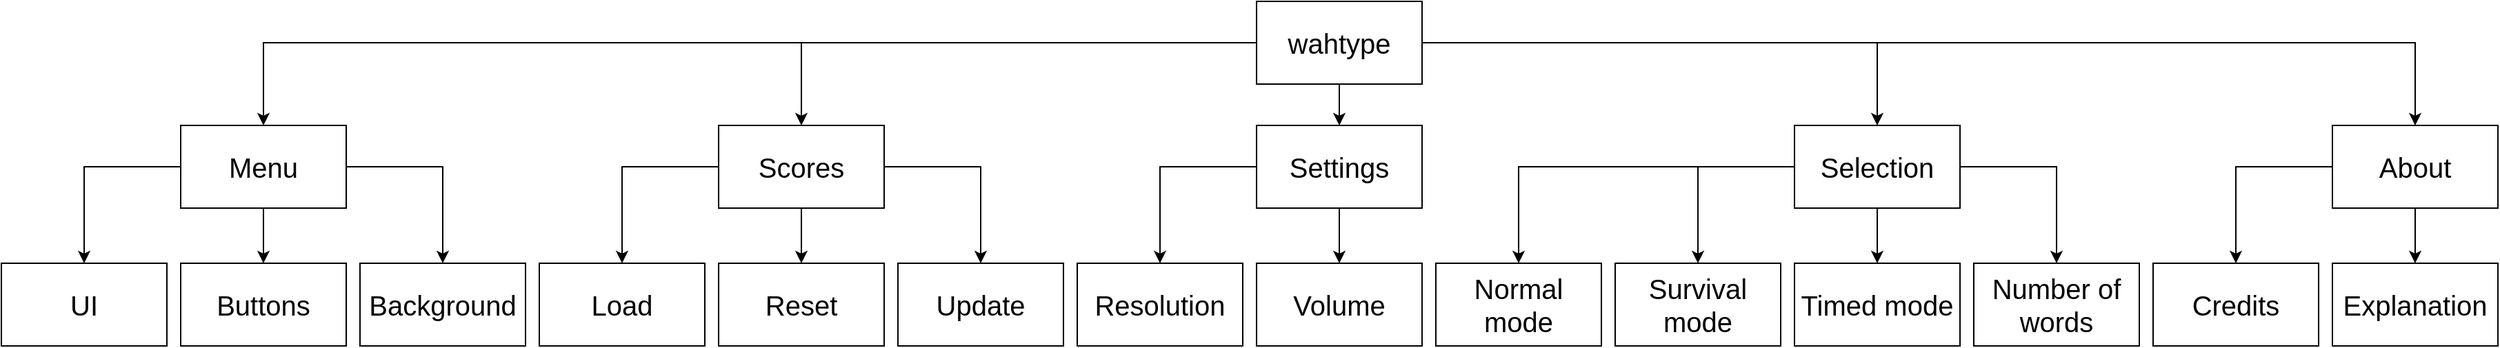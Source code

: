 <mxfile version="28.2.3">
  <diagram name="Page-1" id="OhJJ3mjOy6TYojQHY7Uv">
    <mxGraphModel dx="3485" dy="1187" grid="1" gridSize="10" guides="1" tooltips="1" connect="1" arrows="1" fold="1" page="1" pageScale="1" pageWidth="1169" pageHeight="827" math="0" shadow="0">
      <root>
        <mxCell id="0" />
        <mxCell id="1" parent="0" />
        <mxCell id="K-ESM88an505MiSwCpxi-3" value="" style="edgeStyle=orthogonalEdgeStyle;rounded=0;orthogonalLoop=1;jettySize=auto;html=1;" parent="1" source="K-ESM88an505MiSwCpxi-1" target="K-ESM88an505MiSwCpxi-2" edge="1">
          <mxGeometry relative="1" as="geometry" />
        </mxCell>
        <mxCell id="K-ESM88an505MiSwCpxi-5" value="" style="edgeStyle=orthogonalEdgeStyle;rounded=0;orthogonalLoop=1;jettySize=auto;html=1;" parent="1" source="K-ESM88an505MiSwCpxi-1" target="K-ESM88an505MiSwCpxi-4" edge="1">
          <mxGeometry relative="1" as="geometry" />
        </mxCell>
        <mxCell id="K-ESM88an505MiSwCpxi-11" value="" style="edgeStyle=orthogonalEdgeStyle;rounded=0;orthogonalLoop=1;jettySize=auto;html=1;" parent="1" source="K-ESM88an505MiSwCpxi-1" target="K-ESM88an505MiSwCpxi-10" edge="1">
          <mxGeometry relative="1" as="geometry" />
        </mxCell>
        <mxCell id="K-ESM88an505MiSwCpxi-13" style="edgeStyle=orthogonalEdgeStyle;rounded=0;orthogonalLoop=1;jettySize=auto;html=1;" parent="1" source="K-ESM88an505MiSwCpxi-1" target="K-ESM88an505MiSwCpxi-12" edge="1">
          <mxGeometry relative="1" as="geometry" />
        </mxCell>
        <mxCell id="K-ESM88an505MiSwCpxi-15" style="edgeStyle=orthogonalEdgeStyle;rounded=0;orthogonalLoop=1;jettySize=auto;html=1;" parent="1" source="K-ESM88an505MiSwCpxi-1" target="K-ESM88an505MiSwCpxi-14" edge="1">
          <mxGeometry relative="1" as="geometry" />
        </mxCell>
        <mxCell id="K-ESM88an505MiSwCpxi-1" value="&lt;font style=&quot;font-size: 20px;&quot;&gt;wahtype&lt;/font&gt;" style="rounded=0;whiteSpace=wrap;html=1;" parent="1" vertex="1">
          <mxGeometry x="540" y="50" width="120" height="60" as="geometry" />
        </mxCell>
        <mxCell id="iwysc34U7rKxAF9Snj9z-2" value="" style="edgeStyle=orthogonalEdgeStyle;rounded=0;orthogonalLoop=1;jettySize=auto;html=1;" parent="1" source="K-ESM88an505MiSwCpxi-2" target="iwysc34U7rKxAF9Snj9z-1" edge="1">
          <mxGeometry relative="1" as="geometry" />
        </mxCell>
        <mxCell id="iwysc34U7rKxAF9Snj9z-5" style="edgeStyle=orthogonalEdgeStyle;rounded=0;orthogonalLoop=1;jettySize=auto;html=1;" parent="1" source="K-ESM88an505MiSwCpxi-2" target="iwysc34U7rKxAF9Snj9z-4" edge="1">
          <mxGeometry relative="1" as="geometry" />
        </mxCell>
        <mxCell id="iwysc34U7rKxAF9Snj9z-8" style="edgeStyle=orthogonalEdgeStyle;rounded=0;orthogonalLoop=1;jettySize=auto;html=1;" parent="1" source="K-ESM88an505MiSwCpxi-2" target="iwysc34U7rKxAF9Snj9z-7" edge="1">
          <mxGeometry relative="1" as="geometry" />
        </mxCell>
        <mxCell id="K-ESM88an505MiSwCpxi-2" value="&lt;font style=&quot;font-size: 20px;&quot;&gt;Menu&lt;/font&gt;" style="rounded=0;whiteSpace=wrap;html=1;" parent="1" vertex="1">
          <mxGeometry x="-240" y="140" width="120" height="60" as="geometry" />
        </mxCell>
        <mxCell id="iwysc34U7rKxAF9Snj9z-10" style="edgeStyle=orthogonalEdgeStyle;rounded=0;orthogonalLoop=1;jettySize=auto;html=1;" parent="1" source="K-ESM88an505MiSwCpxi-4" target="iwysc34U7rKxAF9Snj9z-9" edge="1">
          <mxGeometry relative="1" as="geometry" />
        </mxCell>
        <mxCell id="iwysc34U7rKxAF9Snj9z-13" style="edgeStyle=orthogonalEdgeStyle;rounded=0;orthogonalLoop=1;jettySize=auto;html=1;" parent="1" source="K-ESM88an505MiSwCpxi-4" target="iwysc34U7rKxAF9Snj9z-12" edge="1">
          <mxGeometry relative="1" as="geometry" />
        </mxCell>
        <mxCell id="iwysc34U7rKxAF9Snj9z-15" style="edgeStyle=orthogonalEdgeStyle;rounded=0;orthogonalLoop=1;jettySize=auto;html=1;" parent="1" source="K-ESM88an505MiSwCpxi-4" target="iwysc34U7rKxAF9Snj9z-14" edge="1">
          <mxGeometry relative="1" as="geometry" />
        </mxCell>
        <mxCell id="K-ESM88an505MiSwCpxi-4" value="Scores" style="rounded=0;whiteSpace=wrap;html=1;fontSize=20;" parent="1" vertex="1">
          <mxGeometry x="150" y="140" width="120" height="60" as="geometry" />
        </mxCell>
        <mxCell id="iwysc34U7rKxAF9Snj9z-17" value="" style="edgeStyle=orthogonalEdgeStyle;rounded=0;orthogonalLoop=1;jettySize=auto;html=1;" parent="1" source="K-ESM88an505MiSwCpxi-10" target="iwysc34U7rKxAF9Snj9z-16" edge="1">
          <mxGeometry relative="1" as="geometry" />
        </mxCell>
        <mxCell id="iwysc34U7rKxAF9Snj9z-23" style="edgeStyle=orthogonalEdgeStyle;rounded=0;orthogonalLoop=1;jettySize=auto;html=1;" parent="1" source="K-ESM88an505MiSwCpxi-10" target="iwysc34U7rKxAF9Snj9z-22" edge="1">
          <mxGeometry relative="1" as="geometry" />
        </mxCell>
        <mxCell id="K-ESM88an505MiSwCpxi-10" value="Settings" style="rounded=0;whiteSpace=wrap;html=1;fontSize=20;" parent="1" vertex="1">
          <mxGeometry x="540" y="140" width="120" height="60" as="geometry" />
        </mxCell>
        <mxCell id="iwysc34U7rKxAF9Snj9z-25" value="" style="edgeStyle=orthogonalEdgeStyle;rounded=0;orthogonalLoop=1;jettySize=auto;html=1;" parent="1" source="K-ESM88an505MiSwCpxi-12" target="iwysc34U7rKxAF9Snj9z-24" edge="1">
          <mxGeometry relative="1" as="geometry" />
        </mxCell>
        <mxCell id="iwysc34U7rKxAF9Snj9z-30" value="" style="edgeStyle=orthogonalEdgeStyle;rounded=0;orthogonalLoop=1;jettySize=auto;html=1;" parent="1" source="K-ESM88an505MiSwCpxi-12" target="iwysc34U7rKxAF9Snj9z-29" edge="1">
          <mxGeometry relative="1" as="geometry" />
        </mxCell>
        <mxCell id="iwysc34U7rKxAF9Snj9z-33" value="" style="edgeStyle=orthogonalEdgeStyle;rounded=0;orthogonalLoop=1;jettySize=auto;html=1;" parent="1" source="K-ESM88an505MiSwCpxi-12" target="iwysc34U7rKxAF9Snj9z-32" edge="1">
          <mxGeometry relative="1" as="geometry" />
        </mxCell>
        <mxCell id="CgDdkoX0O-BV1gLdlnkL-2" value="" style="edgeStyle=orthogonalEdgeStyle;rounded=0;orthogonalLoop=1;jettySize=auto;html=1;" edge="1" parent="1" source="K-ESM88an505MiSwCpxi-12" target="CgDdkoX0O-BV1gLdlnkL-1">
          <mxGeometry relative="1" as="geometry" />
        </mxCell>
        <mxCell id="K-ESM88an505MiSwCpxi-12" value="Selection" style="rounded=0;whiteSpace=wrap;html=1;fontSize=20;" parent="1" vertex="1">
          <mxGeometry x="930" y="140" width="120" height="60" as="geometry" />
        </mxCell>
        <mxCell id="iwysc34U7rKxAF9Snj9z-35" value="" style="edgeStyle=orthogonalEdgeStyle;rounded=0;orthogonalLoop=1;jettySize=auto;html=1;" parent="1" source="K-ESM88an505MiSwCpxi-14" target="iwysc34U7rKxAF9Snj9z-34" edge="1">
          <mxGeometry relative="1" as="geometry" />
        </mxCell>
        <mxCell id="iwysc34U7rKxAF9Snj9z-37" value="" style="edgeStyle=orthogonalEdgeStyle;rounded=0;orthogonalLoop=1;jettySize=auto;html=1;" parent="1" source="K-ESM88an505MiSwCpxi-14" target="iwysc34U7rKxAF9Snj9z-36" edge="1">
          <mxGeometry relative="1" as="geometry" />
        </mxCell>
        <mxCell id="K-ESM88an505MiSwCpxi-14" value="About" style="rounded=0;whiteSpace=wrap;html=1;fontSize=20;" parent="1" vertex="1">
          <mxGeometry x="1320" y="140" width="120" height="60" as="geometry" />
        </mxCell>
        <mxCell id="iwysc34U7rKxAF9Snj9z-1" value="UI" style="rounded=0;whiteSpace=wrap;html=1;fontSize=20;" parent="1" vertex="1">
          <mxGeometry x="-370" y="240" width="120" height="60" as="geometry" />
        </mxCell>
        <mxCell id="iwysc34U7rKxAF9Snj9z-4" value="Buttons" style="rounded=0;whiteSpace=wrap;html=1;fontSize=20;" parent="1" vertex="1">
          <mxGeometry x="-240" y="240" width="120" height="60" as="geometry" />
        </mxCell>
        <mxCell id="iwysc34U7rKxAF9Snj9z-7" value="Background" style="rounded=0;whiteSpace=wrap;html=1;fontSize=20;" parent="1" vertex="1">
          <mxGeometry x="-110" y="240" width="120" height="60" as="geometry" />
        </mxCell>
        <mxCell id="iwysc34U7rKxAF9Snj9z-9" value="Load" style="rounded=0;whiteSpace=wrap;html=1;fontSize=20;" parent="1" vertex="1">
          <mxGeometry x="20" y="240" width="120" height="60" as="geometry" />
        </mxCell>
        <mxCell id="iwysc34U7rKxAF9Snj9z-12" value="Update" style="rounded=0;whiteSpace=wrap;html=1;fontSize=20;" parent="1" vertex="1">
          <mxGeometry x="280" y="240" width="120" height="60" as="geometry" />
        </mxCell>
        <mxCell id="iwysc34U7rKxAF9Snj9z-14" value="Reset" style="rounded=0;whiteSpace=wrap;html=1;fontSize=20;" parent="1" vertex="1">
          <mxGeometry x="150" y="240" width="120" height="60" as="geometry" />
        </mxCell>
        <mxCell id="iwysc34U7rKxAF9Snj9z-16" value="Volume" style="rounded=0;whiteSpace=wrap;html=1;fontSize=20;" parent="1" vertex="1">
          <mxGeometry x="540" y="240" width="120" height="60" as="geometry" />
        </mxCell>
        <mxCell id="iwysc34U7rKxAF9Snj9z-22" value="Resolution" style="rounded=0;whiteSpace=wrap;html=1;fontSize=20;" parent="1" vertex="1">
          <mxGeometry x="410" y="240" width="120" height="60" as="geometry" />
        </mxCell>
        <mxCell id="iwysc34U7rKxAF9Snj9z-24" value="Survival mode" style="rounded=0;whiteSpace=wrap;html=1;fontSize=20;" parent="1" vertex="1">
          <mxGeometry x="800" y="240" width="120" height="60" as="geometry" />
        </mxCell>
        <mxCell id="iwysc34U7rKxAF9Snj9z-29" value="Timed mode" style="rounded=0;whiteSpace=wrap;html=1;fontSize=20;" parent="1" vertex="1">
          <mxGeometry x="930" y="240" width="120" height="60" as="geometry" />
        </mxCell>
        <mxCell id="iwysc34U7rKxAF9Snj9z-32" value="Number of words" style="rounded=0;whiteSpace=wrap;html=1;fontSize=20;" parent="1" vertex="1">
          <mxGeometry x="1060" y="240" width="120" height="60" as="geometry" />
        </mxCell>
        <mxCell id="iwysc34U7rKxAF9Snj9z-34" value="Credits" style="rounded=0;whiteSpace=wrap;html=1;fontSize=20;" parent="1" vertex="1">
          <mxGeometry x="1190" y="240" width="120" height="60" as="geometry" />
        </mxCell>
        <mxCell id="iwysc34U7rKxAF9Snj9z-36" value="Explanation" style="rounded=0;whiteSpace=wrap;html=1;fontSize=20;" parent="1" vertex="1">
          <mxGeometry x="1320" y="240" width="120" height="60" as="geometry" />
        </mxCell>
        <mxCell id="CgDdkoX0O-BV1gLdlnkL-1" value="Normal mode" style="rounded=0;whiteSpace=wrap;html=1;fontSize=20;" vertex="1" parent="1">
          <mxGeometry x="670" y="240" width="120" height="60" as="geometry" />
        </mxCell>
      </root>
    </mxGraphModel>
  </diagram>
</mxfile>
